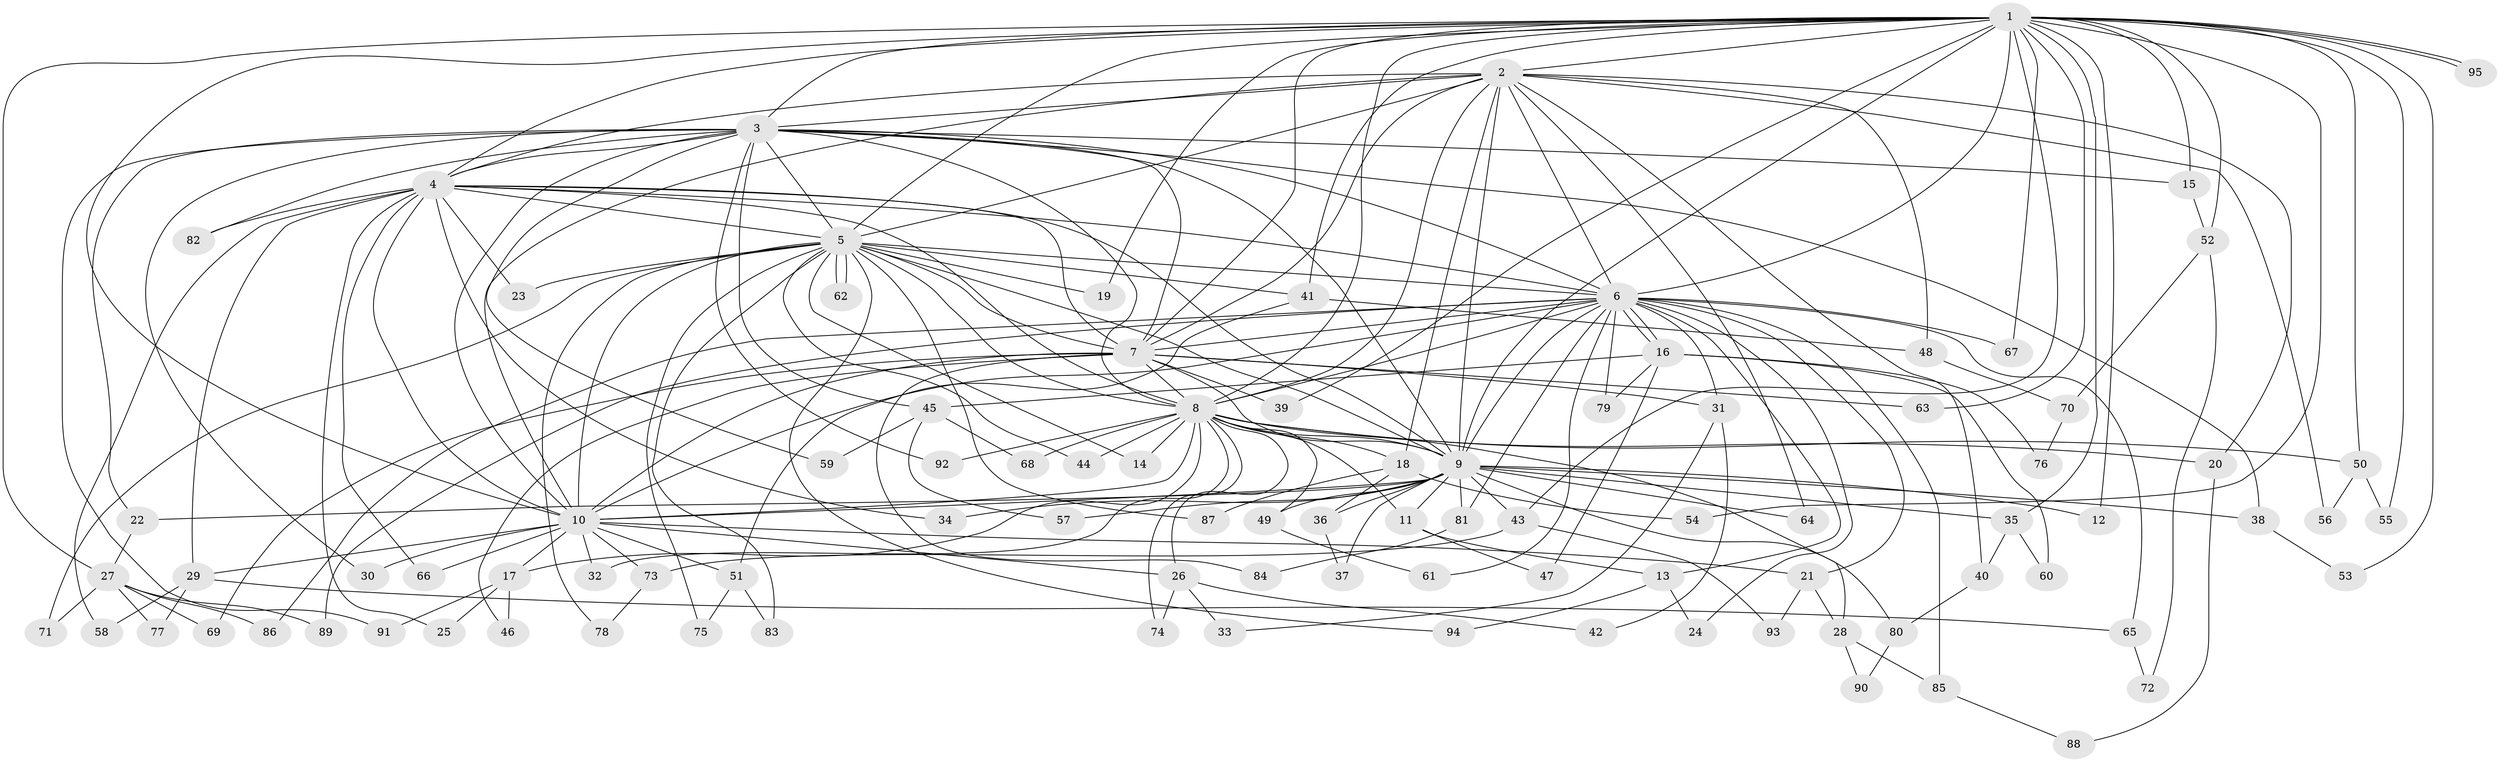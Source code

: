 // Generated by graph-tools (version 1.1) at 2025/25/03/09/25 03:25:48]
// undirected, 95 vertices, 215 edges
graph export_dot {
graph [start="1"]
  node [color=gray90,style=filled];
  1;
  2;
  3;
  4;
  5;
  6;
  7;
  8;
  9;
  10;
  11;
  12;
  13;
  14;
  15;
  16;
  17;
  18;
  19;
  20;
  21;
  22;
  23;
  24;
  25;
  26;
  27;
  28;
  29;
  30;
  31;
  32;
  33;
  34;
  35;
  36;
  37;
  38;
  39;
  40;
  41;
  42;
  43;
  44;
  45;
  46;
  47;
  48;
  49;
  50;
  51;
  52;
  53;
  54;
  55;
  56;
  57;
  58;
  59;
  60;
  61;
  62;
  63;
  64;
  65;
  66;
  67;
  68;
  69;
  70;
  71;
  72;
  73;
  74;
  75;
  76;
  77;
  78;
  79;
  80;
  81;
  82;
  83;
  84;
  85;
  86;
  87;
  88;
  89;
  90;
  91;
  92;
  93;
  94;
  95;
  1 -- 2;
  1 -- 3;
  1 -- 4;
  1 -- 5;
  1 -- 6;
  1 -- 7;
  1 -- 8;
  1 -- 9;
  1 -- 10;
  1 -- 12;
  1 -- 15;
  1 -- 19;
  1 -- 27;
  1 -- 35;
  1 -- 39;
  1 -- 41;
  1 -- 43;
  1 -- 50;
  1 -- 52;
  1 -- 53;
  1 -- 54;
  1 -- 55;
  1 -- 63;
  1 -- 67;
  1 -- 95;
  1 -- 95;
  2 -- 3;
  2 -- 4;
  2 -- 5;
  2 -- 6;
  2 -- 7;
  2 -- 8;
  2 -- 9;
  2 -- 10;
  2 -- 18;
  2 -- 20;
  2 -- 40;
  2 -- 48;
  2 -- 56;
  2 -- 64;
  3 -- 4;
  3 -- 5;
  3 -- 6;
  3 -- 7;
  3 -- 8;
  3 -- 9;
  3 -- 10;
  3 -- 15;
  3 -- 22;
  3 -- 30;
  3 -- 38;
  3 -- 45;
  3 -- 59;
  3 -- 82;
  3 -- 91;
  3 -- 92;
  4 -- 5;
  4 -- 6;
  4 -- 7;
  4 -- 8;
  4 -- 9;
  4 -- 10;
  4 -- 23;
  4 -- 25;
  4 -- 29;
  4 -- 34;
  4 -- 58;
  4 -- 66;
  4 -- 82;
  5 -- 6;
  5 -- 7;
  5 -- 8;
  5 -- 9;
  5 -- 10;
  5 -- 14;
  5 -- 19;
  5 -- 23;
  5 -- 41;
  5 -- 44;
  5 -- 62;
  5 -- 62;
  5 -- 71;
  5 -- 75;
  5 -- 78;
  5 -- 83;
  5 -- 87;
  5 -- 94;
  6 -- 7;
  6 -- 8;
  6 -- 9;
  6 -- 10;
  6 -- 13;
  6 -- 16;
  6 -- 16;
  6 -- 21;
  6 -- 24;
  6 -- 31;
  6 -- 61;
  6 -- 65;
  6 -- 67;
  6 -- 79;
  6 -- 81;
  6 -- 85;
  6 -- 86;
  6 -- 89;
  7 -- 8;
  7 -- 9;
  7 -- 10;
  7 -- 31;
  7 -- 39;
  7 -- 46;
  7 -- 63;
  7 -- 69;
  7 -- 84;
  8 -- 9;
  8 -- 10;
  8 -- 11;
  8 -- 14;
  8 -- 17;
  8 -- 18;
  8 -- 20;
  8 -- 26;
  8 -- 28;
  8 -- 32;
  8 -- 44;
  8 -- 49;
  8 -- 50;
  8 -- 68;
  8 -- 74;
  8 -- 92;
  9 -- 10;
  9 -- 11;
  9 -- 12;
  9 -- 22;
  9 -- 34;
  9 -- 35;
  9 -- 36;
  9 -- 37;
  9 -- 38;
  9 -- 43;
  9 -- 49;
  9 -- 57;
  9 -- 64;
  9 -- 80;
  9 -- 81;
  10 -- 17;
  10 -- 21;
  10 -- 26;
  10 -- 29;
  10 -- 30;
  10 -- 32;
  10 -- 51;
  10 -- 66;
  10 -- 73;
  11 -- 13;
  11 -- 47;
  13 -- 24;
  13 -- 94;
  15 -- 52;
  16 -- 45;
  16 -- 47;
  16 -- 60;
  16 -- 76;
  16 -- 79;
  17 -- 25;
  17 -- 46;
  17 -- 91;
  18 -- 36;
  18 -- 54;
  18 -- 87;
  20 -- 88;
  21 -- 28;
  21 -- 93;
  22 -- 27;
  26 -- 33;
  26 -- 42;
  26 -- 74;
  27 -- 69;
  27 -- 71;
  27 -- 77;
  27 -- 86;
  27 -- 89;
  28 -- 85;
  28 -- 90;
  29 -- 58;
  29 -- 65;
  29 -- 77;
  31 -- 33;
  31 -- 42;
  35 -- 40;
  35 -- 60;
  36 -- 37;
  38 -- 53;
  40 -- 80;
  41 -- 48;
  41 -- 51;
  43 -- 73;
  43 -- 93;
  45 -- 57;
  45 -- 59;
  45 -- 68;
  48 -- 70;
  49 -- 61;
  50 -- 55;
  50 -- 56;
  51 -- 75;
  51 -- 83;
  52 -- 70;
  52 -- 72;
  65 -- 72;
  70 -- 76;
  73 -- 78;
  80 -- 90;
  81 -- 84;
  85 -- 88;
}
